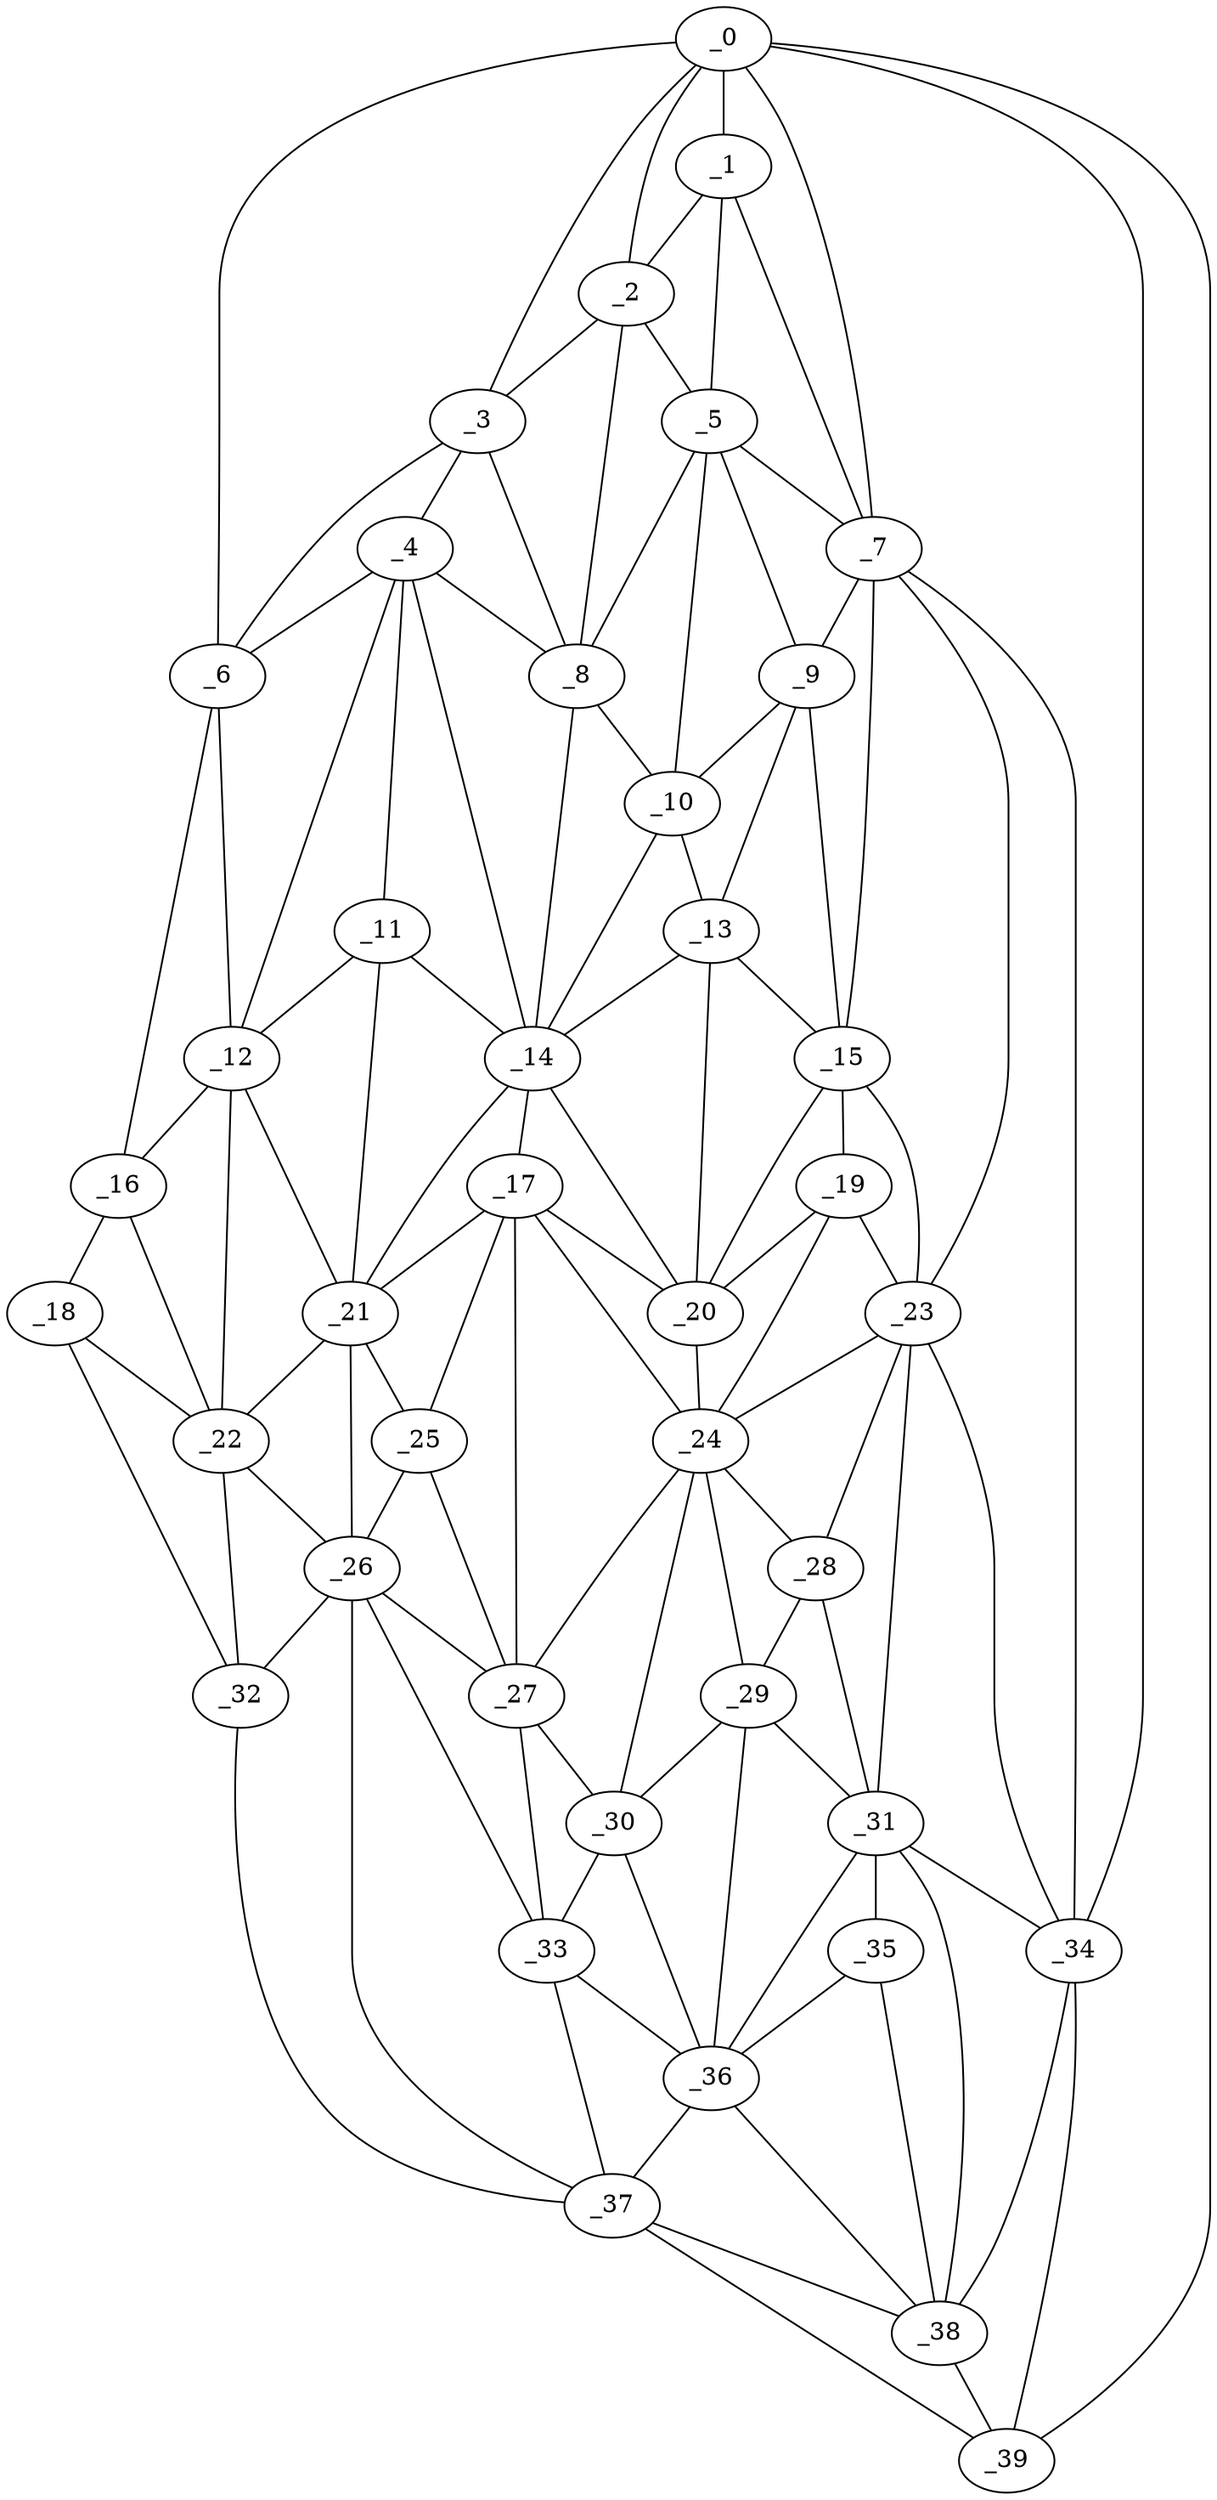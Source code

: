 graph "obj26__350.gxl" {
	_0	 [x=19,
		y=16];
	_1	 [x=43,
		y=60];
	_0 -- _1	 [valence=2];
	_2	 [x=43,
		y=69];
	_0 -- _2	 [valence=2];
	_3	 [x=44,
		y=85];
	_0 -- _3	 [valence=2];
	_6	 [x=53,
		y=117];
	_0 -- _6	 [valence=1];
	_7	 [x=54,
		y=59];
	_0 -- _7	 [valence=1];
	_34	 [x=109,
		y=22];
	_0 -- _34	 [valence=1];
	_39	 [x=112,
		y=14];
	_0 -- _39	 [valence=1];
	_1 -- _2	 [valence=2];
	_5	 [x=53,
		y=66];
	_1 -- _5	 [valence=2];
	_1 -- _7	 [valence=2];
	_2 -- _3	 [valence=2];
	_2 -- _5	 [valence=2];
	_8	 [x=55,
		y=74];
	_2 -- _8	 [valence=1];
	_4	 [x=51,
		y=90];
	_3 -- _4	 [valence=2];
	_3 -- _6	 [valence=1];
	_3 -- _8	 [valence=2];
	_4 -- _6	 [valence=2];
	_4 -- _8	 [valence=1];
	_11	 [x=63,
		y=96];
	_4 -- _11	 [valence=1];
	_12	 [x=63,
		y=107];
	_4 -- _12	 [valence=2];
	_14	 [x=65,
		y=85];
	_4 -- _14	 [valence=2];
	_5 -- _7	 [valence=2];
	_5 -- _8	 [valence=2];
	_9	 [x=58,
		y=62];
	_5 -- _9	 [valence=2];
	_10	 [x=59,
		y=70];
	_5 -- _10	 [valence=2];
	_6 -- _12	 [valence=1];
	_16	 [x=69,
		y=118];
	_6 -- _16	 [valence=1];
	_7 -- _9	 [valence=2];
	_15	 [x=68,
		y=63];
	_7 -- _15	 [valence=1];
	_23	 [x=82,
		y=59];
	_7 -- _23	 [valence=2];
	_7 -- _34	 [valence=1];
	_8 -- _10	 [valence=2];
	_8 -- _14	 [valence=2];
	_9 -- _10	 [valence=2];
	_13	 [x=64,
		y=69];
	_9 -- _13	 [valence=2];
	_9 -- _15	 [valence=1];
	_10 -- _13	 [valence=1];
	_10 -- _14	 [valence=2];
	_11 -- _12	 [valence=2];
	_11 -- _14	 [valence=2];
	_21	 [x=77,
		y=95];
	_11 -- _21	 [valence=1];
	_12 -- _16	 [valence=2];
	_12 -- _21	 [valence=1];
	_22	 [x=79,
		y=107];
	_12 -- _22	 [valence=2];
	_13 -- _14	 [valence=2];
	_13 -- _15	 [valence=2];
	_20	 [x=76,
		y=69];
	_13 -- _20	 [valence=2];
	_17	 [x=75,
		y=85];
	_14 -- _17	 [valence=1];
	_14 -- _20	 [valence=1];
	_14 -- _21	 [valence=2];
	_19	 [x=76,
		y=63];
	_15 -- _19	 [valence=1];
	_15 -- _20	 [valence=1];
	_15 -- _23	 [valence=2];
	_18	 [x=75,
		y=118];
	_16 -- _18	 [valence=1];
	_16 -- _22	 [valence=1];
	_17 -- _20	 [valence=1];
	_17 -- _21	 [valence=1];
	_24	 [x=82,
		y=71];
	_17 -- _24	 [valence=2];
	_25	 [x=83,
		y=88];
	_17 -- _25	 [valence=2];
	_27	 [x=86,
		y=84];
	_17 -- _27	 [valence=1];
	_18 -- _22	 [valence=2];
	_32	 [x=96,
		y=113];
	_18 -- _32	 [valence=1];
	_19 -- _20	 [valence=2];
	_19 -- _23	 [valence=1];
	_19 -- _24	 [valence=2];
	_20 -- _24	 [valence=1];
	_21 -- _22	 [valence=1];
	_21 -- _25	 [valence=2];
	_26	 [x=84,
		y=94];
	_21 -- _26	 [valence=1];
	_22 -- _26	 [valence=2];
	_22 -- _32	 [valence=2];
	_23 -- _24	 [valence=2];
	_28	 [x=88,
		y=62];
	_23 -- _28	 [valence=2];
	_31	 [x=95,
		y=57];
	_23 -- _31	 [valence=2];
	_23 -- _34	 [valence=2];
	_24 -- _27	 [valence=2];
	_24 -- _28	 [valence=2];
	_29	 [x=89,
		y=66];
	_24 -- _29	 [valence=1];
	_30	 [x=93,
		y=82];
	_24 -- _30	 [valence=2];
	_25 -- _26	 [valence=2];
	_25 -- _27	 [valence=2];
	_26 -- _27	 [valence=1];
	_26 -- _32	 [valence=2];
	_33	 [x=97,
		y=86];
	_26 -- _33	 [valence=2];
	_37	 [x=109,
		y=104];
	_26 -- _37	 [valence=1];
	_27 -- _30	 [valence=2];
	_27 -- _33	 [valence=2];
	_28 -- _29	 [valence=2];
	_28 -- _31	 [valence=2];
	_29 -- _30	 [valence=2];
	_29 -- _31	 [valence=1];
	_36	 [x=109,
		y=59];
	_29 -- _36	 [valence=1];
	_30 -- _33	 [valence=1];
	_30 -- _36	 [valence=2];
	_31 -- _34	 [valence=2];
	_35	 [x=109,
		y=51];
	_31 -- _35	 [valence=2];
	_31 -- _36	 [valence=1];
	_38	 [x=111,
		y=29];
	_31 -- _38	 [valence=1];
	_32 -- _37	 [valence=1];
	_33 -- _36	 [valence=2];
	_33 -- _37	 [valence=2];
	_34 -- _38	 [valence=2];
	_34 -- _39	 [valence=2];
	_35 -- _36	 [valence=2];
	_35 -- _38	 [valence=1];
	_36 -- _37	 [valence=1];
	_36 -- _38	 [valence=2];
	_37 -- _38	 [valence=2];
	_37 -- _39	 [valence=1];
	_38 -- _39	 [valence=2];
}
